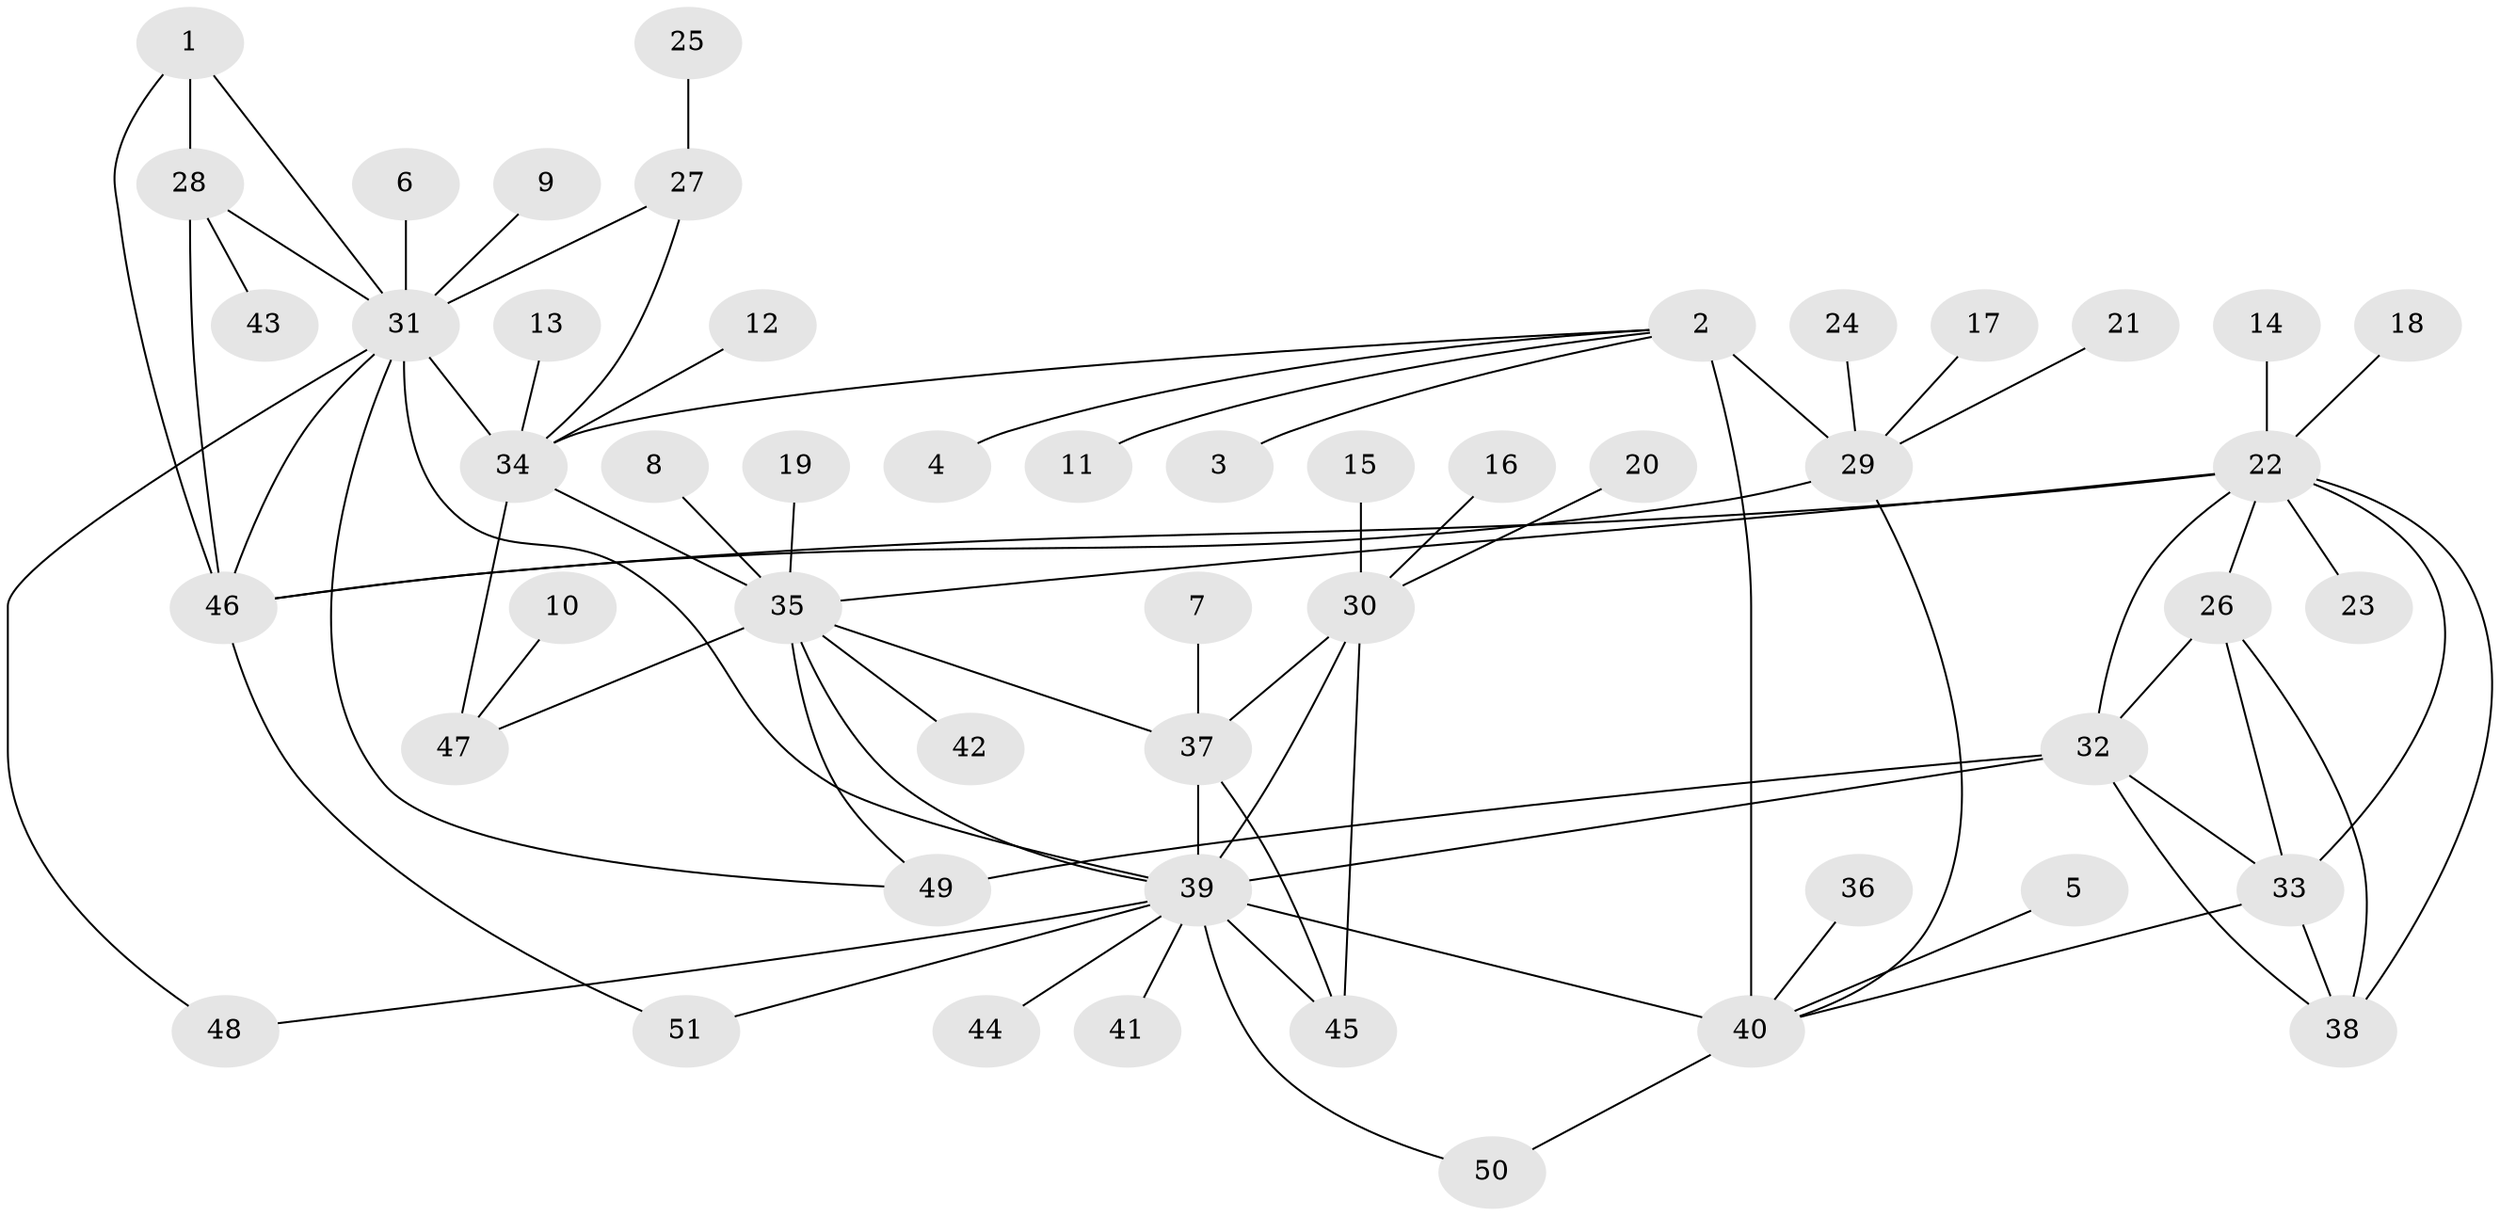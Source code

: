 // original degree distribution, {4: 0.04, 12: 0.01, 7: 0.01, 9: 0.05, 6: 0.05, 11: 0.02, 5: 0.05, 13: 0.01, 10: 0.02, 8: 0.01, 2: 0.15, 1: 0.56, 3: 0.02}
// Generated by graph-tools (version 1.1) at 2025/26/03/09/25 03:26:42]
// undirected, 51 vertices, 77 edges
graph export_dot {
graph [start="1"]
  node [color=gray90,style=filled];
  1;
  2;
  3;
  4;
  5;
  6;
  7;
  8;
  9;
  10;
  11;
  12;
  13;
  14;
  15;
  16;
  17;
  18;
  19;
  20;
  21;
  22;
  23;
  24;
  25;
  26;
  27;
  28;
  29;
  30;
  31;
  32;
  33;
  34;
  35;
  36;
  37;
  38;
  39;
  40;
  41;
  42;
  43;
  44;
  45;
  46;
  47;
  48;
  49;
  50;
  51;
  1 -- 28 [weight=2.0];
  1 -- 31 [weight=2.0];
  1 -- 46 [weight=2.0];
  2 -- 3 [weight=1.0];
  2 -- 4 [weight=1.0];
  2 -- 11 [weight=1.0];
  2 -- 29 [weight=3.0];
  2 -- 34 [weight=1.0];
  2 -- 40 [weight=3.0];
  5 -- 40 [weight=1.0];
  6 -- 31 [weight=1.0];
  7 -- 37 [weight=1.0];
  8 -- 35 [weight=1.0];
  9 -- 31 [weight=1.0];
  10 -- 47 [weight=1.0];
  12 -- 34 [weight=1.0];
  13 -- 34 [weight=1.0];
  14 -- 22 [weight=1.0];
  15 -- 30 [weight=1.0];
  16 -- 30 [weight=1.0];
  17 -- 29 [weight=1.0];
  18 -- 22 [weight=1.0];
  19 -- 35 [weight=1.0];
  20 -- 30 [weight=1.0];
  21 -- 29 [weight=1.0];
  22 -- 23 [weight=1.0];
  22 -- 26 [weight=1.0];
  22 -- 32 [weight=1.0];
  22 -- 33 [weight=1.0];
  22 -- 35 [weight=1.0];
  22 -- 38 [weight=1.0];
  22 -- 46 [weight=1.0];
  24 -- 29 [weight=1.0];
  25 -- 27 [weight=1.0];
  26 -- 32 [weight=1.0];
  26 -- 33 [weight=1.0];
  26 -- 38 [weight=1.0];
  27 -- 31 [weight=1.0];
  27 -- 34 [weight=1.0];
  28 -- 31 [weight=1.0];
  28 -- 43 [weight=1.0];
  28 -- 46 [weight=1.0];
  29 -- 40 [weight=1.0];
  29 -- 46 [weight=1.0];
  30 -- 37 [weight=1.0];
  30 -- 39 [weight=2.0];
  30 -- 45 [weight=1.0];
  31 -- 34 [weight=1.0];
  31 -- 39 [weight=2.0];
  31 -- 46 [weight=1.0];
  31 -- 48 [weight=1.0];
  31 -- 49 [weight=1.0];
  32 -- 33 [weight=1.0];
  32 -- 38 [weight=1.0];
  32 -- 39 [weight=2.0];
  32 -- 49 [weight=2.0];
  33 -- 38 [weight=1.0];
  33 -- 40 [weight=1.0];
  34 -- 35 [weight=2.0];
  34 -- 47 [weight=4.0];
  35 -- 37 [weight=1.0];
  35 -- 39 [weight=1.0];
  35 -- 42 [weight=1.0];
  35 -- 47 [weight=2.0];
  35 -- 49 [weight=1.0];
  36 -- 40 [weight=1.0];
  37 -- 39 [weight=2.0];
  37 -- 45 [weight=1.0];
  39 -- 40 [weight=1.0];
  39 -- 41 [weight=1.0];
  39 -- 44 [weight=1.0];
  39 -- 45 [weight=2.0];
  39 -- 48 [weight=1.0];
  39 -- 50 [weight=1.0];
  39 -- 51 [weight=1.0];
  40 -- 50 [weight=1.0];
  46 -- 51 [weight=1.0];
}
